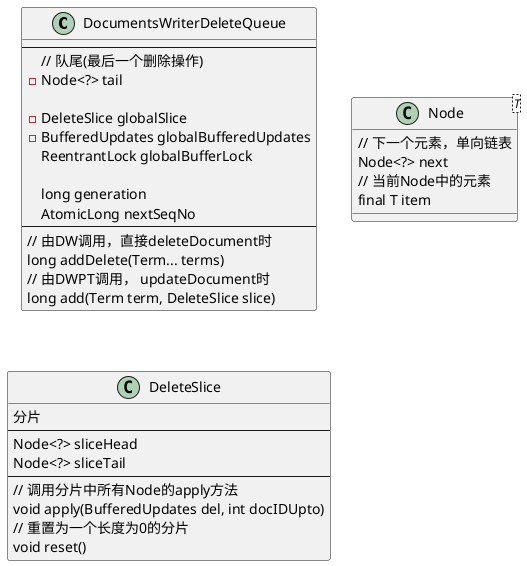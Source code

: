 @startuml
class DocumentsWriterDeleteQueue{
    ---
    // 队尾(最后一个删除操作)
    -Node<?> tail

    -DeleteSlice globalSlice
    -BufferedUpdates globalBufferedUpdates
    ReentrantLock globalBufferLock

    long generation
    AtomicLong nextSeqNo
    ---
    // 由DW调用，直接deleteDocument时
    long addDelete(Term... terms)
    // 由DWPT调用， updateDocument时
    long add(Term term, DeleteSlice slice)
}

class Node<T> {
    // 下一个元素，单向链表
    Node<?> next
    // 当前Node中的元素
    final T item
}

class DeleteSlice {
    分片
    ---
    Node<?> sliceHead
    Node<?> sliceTail
    ---
    // 调用分片中所有Node的apply方法
    void apply(BufferedUpdates del, int docIDUpto)
    // 重置为一个长度为0的分片
    void reset()
}

@enduml